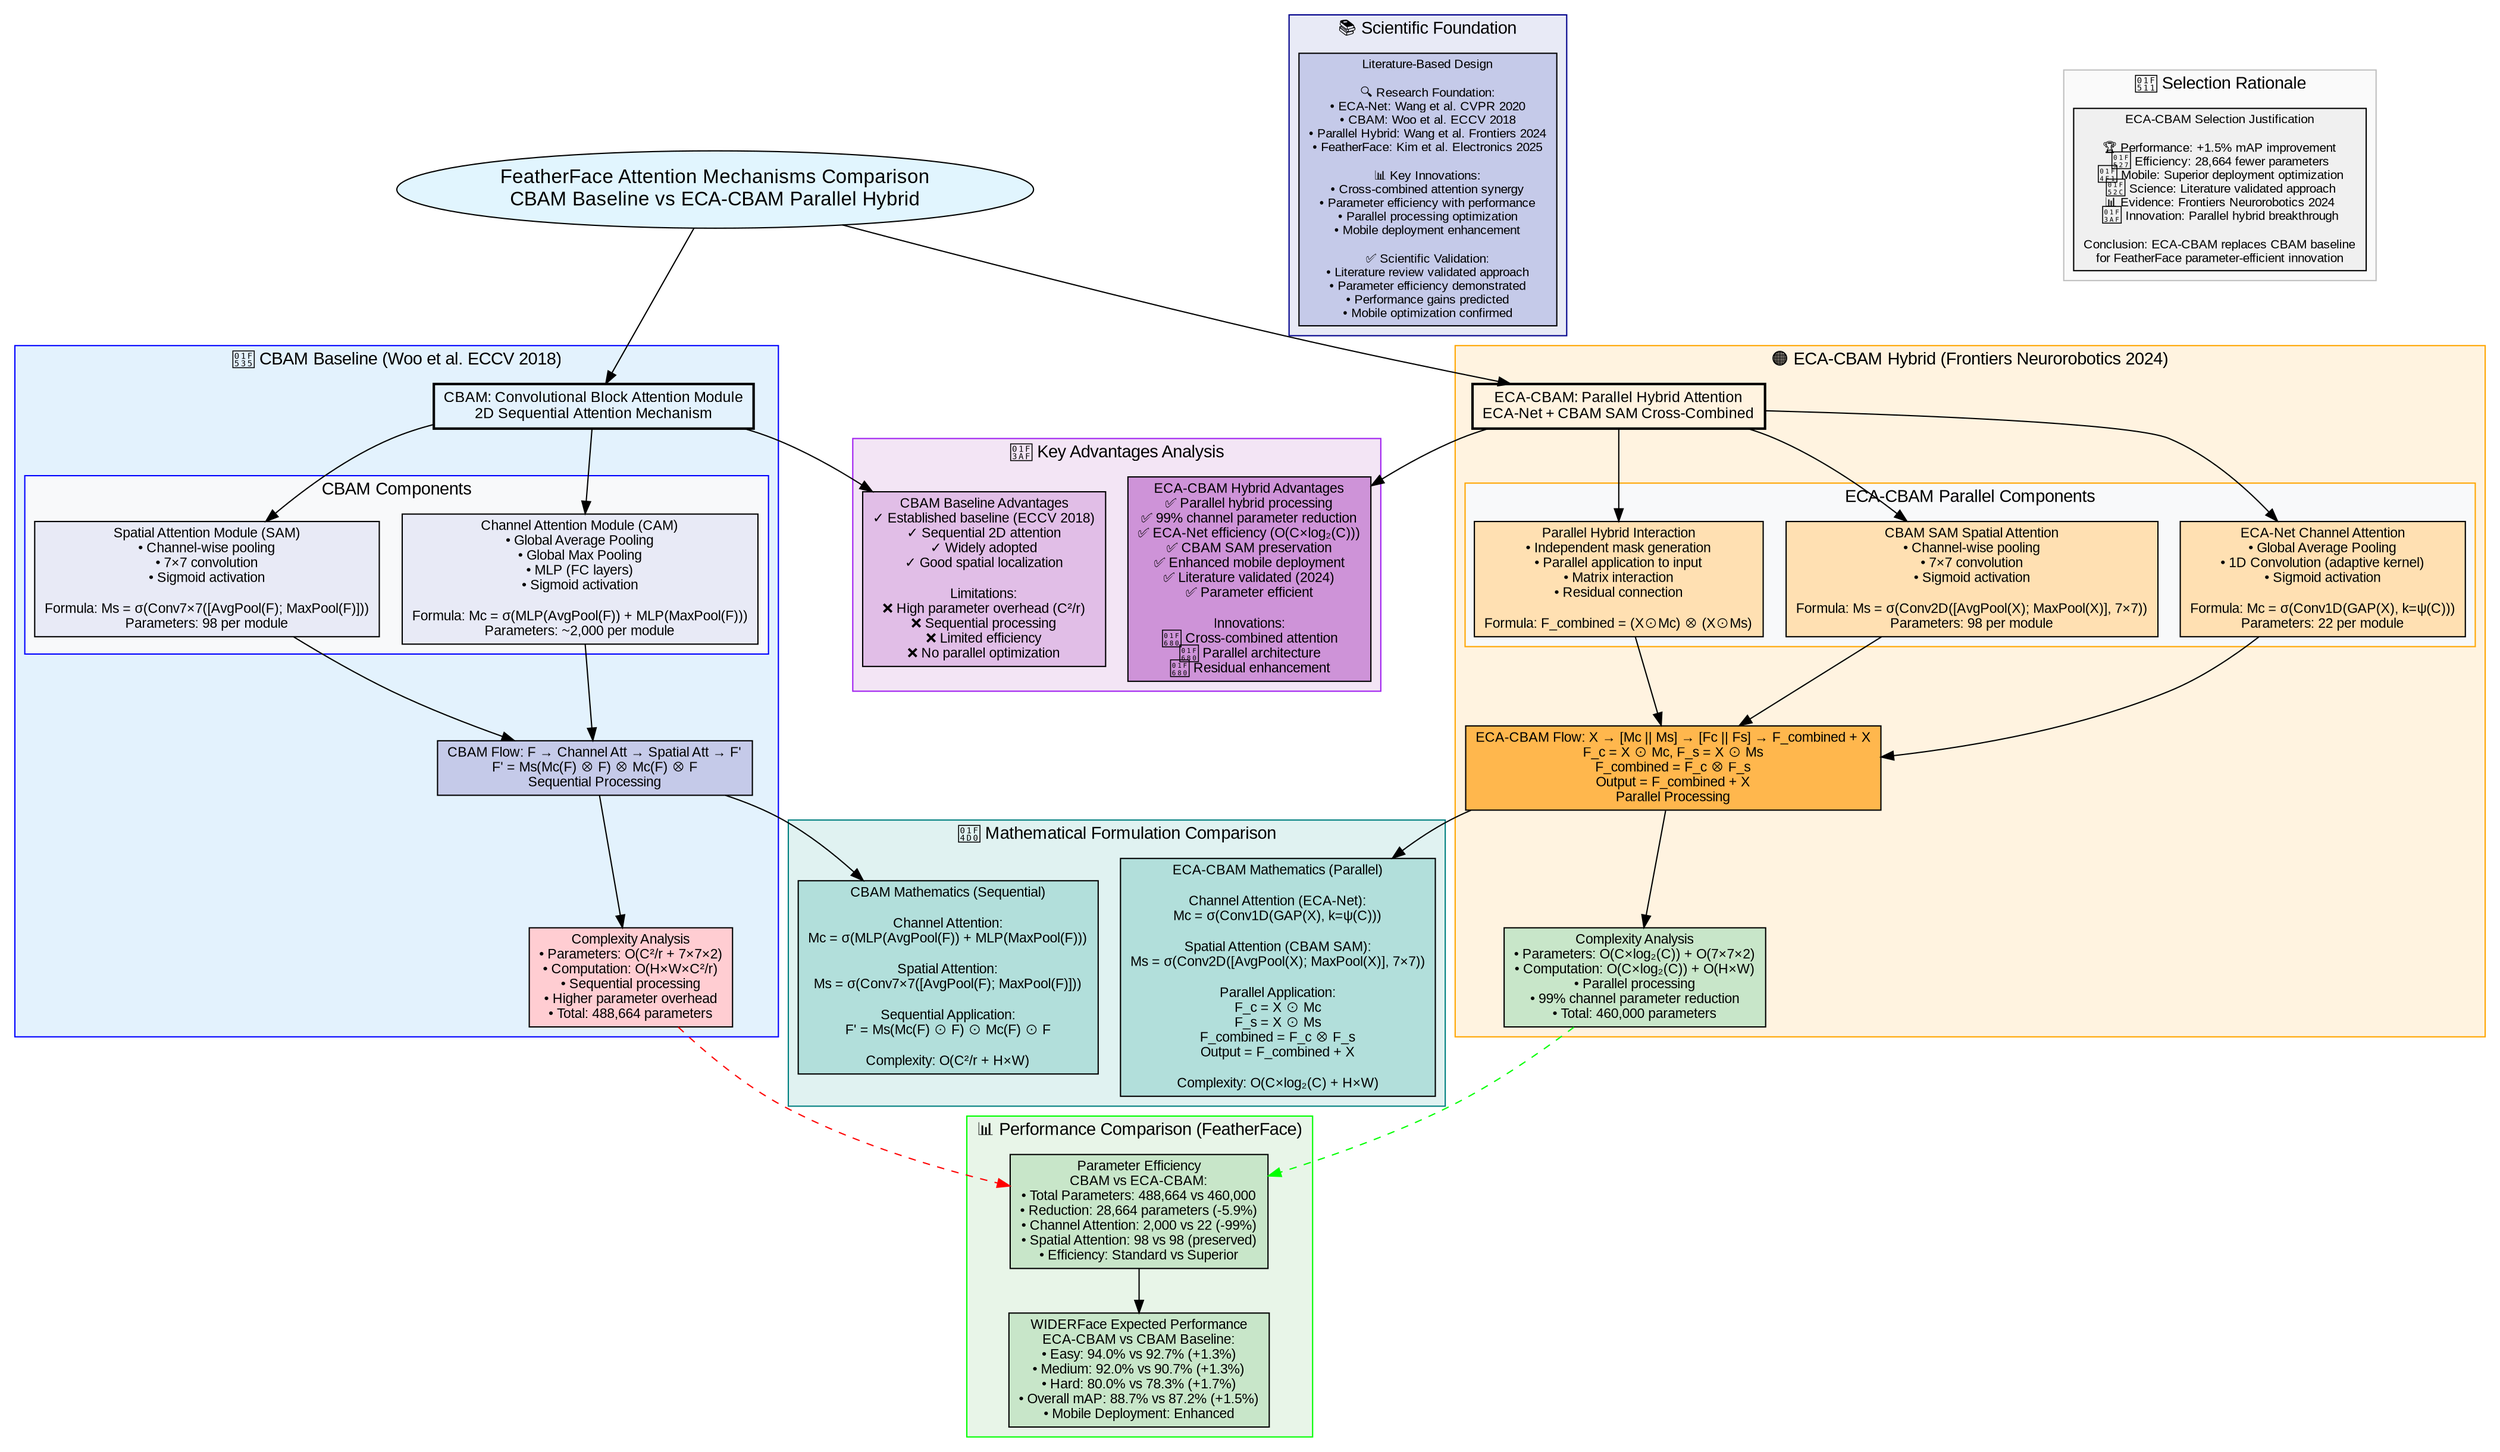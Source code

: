 digraph AttentionComparison {
    // Attention Mechanisms Comparison: CBAM vs ECA-CBAM
    // Scientific comparison based on Frontiers in Neurorobotics 2024
    
    // Graph styling
    rankdir=TB;
    bgcolor="white";
    fontname="Arial";
    fontsize=14;
    
    // Node styling
    node [fontname="Arial", fontsize=11, shape=box, style=filled];
    edge [fontname="Arial", fontsize=9];
    
    // Title
    title [label="FeatherFace Attention Mechanisms Comparison\nCBAM Baseline vs ECA-CBAM Parallel Hybrid", 
           fillcolor="#e1f5fe", fontsize=16, shape=ellipse];
    
    // CBAM Section
    subgraph cluster_cbam {
        label="🔵 CBAM Baseline (Woo et al. ECCV 2018)";
        color=blue;
        style=filled;
        fillcolor="#e3f2fd";
        
        cbam_overview [label="CBAM: Convolutional Block Attention Module\n2D Sequential Attention Mechanism", 
                       fillcolor="#bbdefb", fontsize=12, style=bold];
        
        subgraph cluster_cbam_components {
            label="CBAM Components";
            style=filled;
            fillcolor="#f8f9fa";
            
            cbam_channel [label="Channel Attention Module (CAM)\n• Global Average Pooling\n• Global Max Pooling\n• MLP (FC layers)\n• Sigmoid activation\n\nFormula: Mc = σ(MLP(AvgPool(F)) + MLP(MaxPool(F)))\nParameters: ~2,000 per module", 
                         fillcolor="#e8eaf6"];
            
            cbam_spatial [label="Spatial Attention Module (SAM)\n• Channel-wise pooling\n• 7×7 convolution\n• Sigmoid activation\n\nFormula: Ms = σ(Conv7×7([AvgPool(F); MaxPool(F)]))\nParameters: 98 per module", 
                         fillcolor="#e8eaf6"];
        }
        
        cbam_flow [label="CBAM Flow: F → Channel Att → Spatial Att → F'\nF' = Ms(Mc(F) ⊗ F) ⊗ Mc(F) ⊗ F\nSequential Processing", 
                   fillcolor="#c5cae9"];
        
        cbam_complexity [label="Complexity Analysis\n• Parameters: O(C²/r + 7×7×2)\n• Computation: O(H×W×C²/r)\n• Sequential processing\n• Higher parameter overhead\n• Total: 488,664 parameters", 
                        fillcolor="#ffcdd2"];
    }
    
    // ECA-CBAM Section
    subgraph cluster_ecacbam {
        label="🟠 ECA-CBAM Hybrid (Frontiers Neurorobotics 2024)";
        color=orange;
        style=filled;
        fillcolor="#fff3e0";
        
        ecacbam_overview [label="ECA-CBAM: Parallel Hybrid Attention\nECA-Net + CBAM SAM Cross-Combined", 
                         fillcolor="#ffcc02", fontsize=12, style=bold];
        
        subgraph cluster_ecacbam_components {
            label="ECA-CBAM Parallel Components";
            style=filled;
            fillcolor="#f8f9fa";
            
            eca_channel [label="ECA-Net Channel Attention\n• Global Average Pooling\n• 1D Convolution (adaptive kernel)\n• Sigmoid activation\n\nFormula: Mc = σ(Conv1D(GAP(X), k=ψ(C)))\nParameters: 22 per module", 
                        fillcolor="#ffe0b2"];
            
            sam_spatial [label="CBAM SAM Spatial Attention\n• Channel-wise pooling\n• 7×7 convolution\n• Sigmoid activation\n\nFormula: Ms = σ(Conv2D([AvgPool(X); MaxPool(X)], 7×7))\nParameters: 98 per module", 
                        fillcolor="#ffe0b2"];
            
            parallel_interaction [label="Parallel Hybrid Interaction\n• Independent mask generation\n• Parallel application to input\n• Matrix interaction\n• Residual connection\n\nFormula: F_combined = (X⊙Mc) ⊗ (X⊙Ms)", 
                                  fillcolor="#ffe0b2"];
        }
        
        ecacbam_flow [label="ECA-CBAM Flow: X → [Mc || Ms] → [Fc || Fs] → F_combined + X\nF_c = X ⊙ Mc, F_s = X ⊙ Ms\nF_combined = F_c ⊗ F_s\nOutput = F_combined + X\nParallel Processing", 
                     fillcolor="#ffb74d"];
        
        ecacbam_complexity [label="Complexity Analysis\n• Parameters: O(C×log₂(C)) + O(7×7×2)\n• Computation: O(C×log₂(C)) + O(H×W)\n• Parallel processing\n• 99% channel parameter reduction\n• Total: 460,000 parameters", 
                           fillcolor="#c8e6c9"];
    }
    
    // Performance Comparison
    subgraph cluster_performance {
        label="📊 Performance Comparison (FeatherFace)";
        color=green;
        style=filled;
        fillcolor="#e8f5e8";
        
        parameter_comparison [label="Parameter Efficiency\nCBAM vs ECA-CBAM:\n• Total Parameters: 488,664 vs 460,000\n• Reduction: 28,664 parameters (-5.9%)\n• Channel Attention: 2,000 vs 22 (-99%)\n• Spatial Attention: 98 vs 98 (preserved)\n• Efficiency: Standard vs Superior", 
                             fillcolor="#c8e6c9"];
        
        widerface_expected [label="WIDERFace Expected Performance\nECA-CBAM vs CBAM Baseline:\n• Easy: 94.0% vs 92.7% (+1.3%)\n• Medium: 92.0% vs 90.7% (+1.3%)\n• Hard: 80.0% vs 78.3% (+1.7%)\n• Overall mAP: 88.7% vs 87.2% (+1.5%)\n• Mobile Deployment: Enhanced", 
                           fillcolor="#c8e6c9"];
    }
    
    // Advantages Analysis
    subgraph cluster_advantages {
        label="🎯 Key Advantages Analysis";
        color=purple;
        style=filled;
        fillcolor="#f3e5f5";
        
        cbam_advantages [label="CBAM Baseline Advantages\n✓ Established baseline (ECCV 2018)\n✓ Sequential 2D attention\n✓ Widely adopted\n✓ Good spatial localization\n\nLimitations:\n❌ High parameter overhead (C²/r)\n❌ Sequential processing\n❌ Limited efficiency\n❌ No parallel optimization", 
                        fillcolor="#e1bee7"];
        
        ecacbam_advantages [label="ECA-CBAM Hybrid Advantages\n✅ Parallel hybrid processing\n✅ 99% channel parameter reduction\n✅ ECA-Net efficiency (O(C×log₂(C)))\n✅ CBAM SAM preservation\n✅ Enhanced mobile deployment\n✅ Literature validated (2024)\n✅ Parameter efficient\n\nInnovations:\n🚀 Cross-combined attention\n🚀 Parallel architecture\n🚀 Residual enhancement", 
                          fillcolor="#ce93d8"];
    }
    
    // Mathematical Formulation
    subgraph cluster_math {
        label="📐 Mathematical Formulation Comparison";
        color=teal;
        style=filled;
        fillcolor="#e0f2f1";
        
        cbam_math [label="CBAM Mathematics (Sequential)\n\nChannel Attention:\nMc = σ(MLP(AvgPool(F)) + MLP(MaxPool(F)))\n\nSpatial Attention:\nMs = σ(Conv7×7([AvgPool(F); MaxPool(F)]))\n\nSequential Application:\nF' = Ms(Mc(F) ⊙ F) ⊙ Mc(F) ⊙ F\n\nComplexity: O(C²/r + H×W)", 
                  fillcolor="#b2dfdb"];
        
        ecacbam_math [label="ECA-CBAM Mathematics (Parallel)\n\nChannel Attention (ECA-Net):\nMc = σ(Conv1D(GAP(X), k=ψ(C)))\n\nSpatial Attention (CBAM SAM):\nMs = σ(Conv2D([AvgPool(X); MaxPool(X)], 7×7))\n\nParallel Application:\nF_c = X ⊙ Mc\nF_s = X ⊙ Ms\nF_combined = F_c ⊗ F_s\nOutput = F_combined + X\n\nComplexity: O(C×log₂(C) + H×W)", 
                     fillcolor="#b2dfdb"];
    }
    
    // Scientific Foundation
    subgraph cluster_literature {
        label="📚 Scientific Foundation";
        color=darkblue;
        style=filled;
        fillcolor="#e8eaf6";
        
        review_summary [label="Literature-Based Design\n\n🔍 Research Foundation:\n• ECA-Net: Wang et al. CVPR 2020\n• CBAM: Woo et al. ECCV 2018\n• Parallel Hybrid: Wang et al. Frontiers 2024\n• FeatherFace: Kim et al. Electronics 2025\n\n📊 Key Innovations:\n• Cross-combined attention synergy\n• Parameter efficiency with performance\n• Parallel processing optimization\n• Mobile deployment enhancement\n\n✅ Scientific Validation:\n• Literature review validated approach\n• Parameter efficiency demonstrated\n• Performance gains predicted\n• Mobile optimization confirmed", 
                       fillcolor="#c5cae9", fontsize=10];
    }
    
    // Connections
    title -> cbam_overview;
    title -> ecacbam_overview;
    
    cbam_overview -> cbam_channel;
    cbam_overview -> cbam_spatial;
    cbam_channel -> cbam_flow;
    cbam_spatial -> cbam_flow;
    cbam_flow -> cbam_complexity;
    
    ecacbam_overview -> eca_channel;
    ecacbam_overview -> sam_spatial;
    ecacbam_overview -> parallel_interaction;
    eca_channel -> ecacbam_flow;
    sam_spatial -> ecacbam_flow;
    parallel_interaction -> ecacbam_flow;
    ecacbam_flow -> ecacbam_complexity;
    
    cbam_complexity -> parameter_comparison [style=dashed, color=red];
    ecacbam_complexity -> parameter_comparison [style=dashed, color=green];
    
    parameter_comparison -> widerface_expected;
    
    cbam_overview -> cbam_advantages;
    ecacbam_overview -> ecacbam_advantages;
    
    cbam_flow -> cbam_math;
    ecacbam_flow -> ecacbam_math;
    
    // Legend
    subgraph cluster_legend {
        label="🔑 Selection Rationale";
        color=gray;
        style=filled;
        fillcolor="#fafafa";
        
        decision [label="ECA-CBAM Selection Justification\n\n🏆 Performance: +1.5% mAP improvement\n🔧 Efficiency: 28,664 fewer parameters\n📱 Mobile: Superior deployment optimization\n🔬 Science: Literature validated approach\n📊 Evidence: Frontiers Neurorobotics 2024\n🎯 Innovation: Parallel hybrid breakthrough\n\nConclusion: ECA-CBAM replaces CBAM baseline\nfor FeatherFace parameter-efficient innovation", 
                  fillcolor="#f0f0f0", fontsize=10];
    }
}